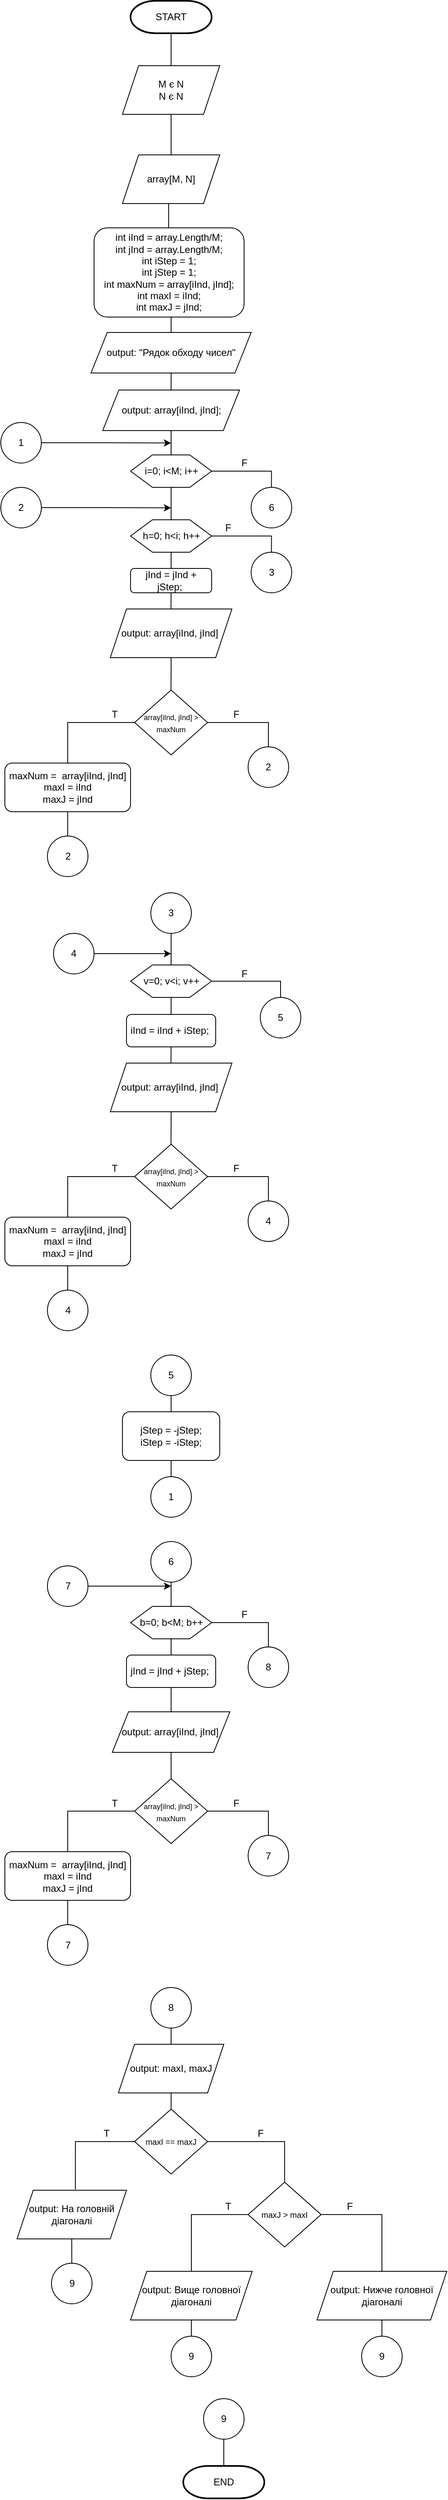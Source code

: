 <mxfile version="15.8.3" type="device"><diagram id="v6boHOSOmdE3wLQqqIkX" name="Страница 1"><mxGraphModel dx="788" dy="477" grid="1" gridSize="10" guides="1" tooltips="1" connect="1" arrows="1" fold="1" page="1" pageScale="1" pageWidth="827" pageHeight="1169" math="0" shadow="0"><root><mxCell id="0"/><mxCell id="1" parent="0"/><mxCell id="An3N4OVWsP-XobITIolj-4" style="edgeStyle=orthogonalEdgeStyle;rounded=0;orthogonalLoop=1;jettySize=auto;html=1;exitX=0.5;exitY=1;exitDx=0;exitDy=0;exitPerimeter=0;entryX=0.5;entryY=0;entryDx=0;entryDy=0;strokeWidth=1;endArrow=none;endFill=0;" parent="1" source="An3N4OVWsP-XobITIolj-1" target="An3N4OVWsP-XobITIolj-3" edge="1"><mxGeometry relative="1" as="geometry"/></mxCell><mxCell id="An3N4OVWsP-XobITIolj-1" value="START" style="strokeWidth=2;html=1;shape=mxgraph.flowchart.terminator;whiteSpace=wrap;" parent="1" vertex="1"><mxGeometry x="350" y="40" width="100" height="40" as="geometry"/></mxCell><mxCell id="An3N4OVWsP-XobITIolj-6" style="edgeStyle=orthogonalEdgeStyle;rounded=0;orthogonalLoop=1;jettySize=auto;html=1;exitX=0.5;exitY=1;exitDx=0;exitDy=0;entryX=0.5;entryY=0;entryDx=0;entryDy=0;endArrow=none;endFill=0;strokeWidth=1;" parent="1" source="An3N4OVWsP-XobITIolj-3" edge="1"><mxGeometry relative="1" as="geometry"><mxPoint x="400" y="230" as="targetPoint"/></mxGeometry></mxCell><mxCell id="An3N4OVWsP-XobITIolj-3" value="M є N&lt;br&gt;N є N" style="shape=parallelogram;perimeter=parallelogramPerimeter;whiteSpace=wrap;html=1;fixedSize=1;" parent="1" vertex="1"><mxGeometry x="340" y="120" width="120" height="60" as="geometry"/></mxCell><mxCell id="An3N4OVWsP-XobITIolj-39" style="edgeStyle=orthogonalEdgeStyle;rounded=0;orthogonalLoop=1;jettySize=auto;html=1;exitX=0.5;exitY=1;exitDx=0;exitDy=0;entryX=0.5;entryY=0;entryDx=0;entryDy=0;endArrow=none;endFill=0;strokeWidth=1;" parent="1" source="An3N4OVWsP-XobITIolj-36" target="An3N4OVWsP-XobITIolj-38" edge="1"><mxGeometry relative="1" as="geometry"/></mxCell><mxCell id="An3N4OVWsP-XobITIolj-36" value="int iInd = array.Length/M;&lt;br&gt;int jInd = array.Length/M;&lt;br&gt;int iStep = 1;&lt;br&gt;int jStep = 1;&lt;br&gt;int maxNum = array[iInd, jInd];&lt;br&gt;int maxI = iInd;&lt;br&gt;int maxJ = jInd;" style="rounded=1;whiteSpace=wrap;html=1;" parent="1" vertex="1"><mxGeometry x="305" y="320" width="185" height="110" as="geometry"/></mxCell><mxCell id="An3N4OVWsP-XobITIolj-41" style="edgeStyle=orthogonalEdgeStyle;rounded=0;orthogonalLoop=1;jettySize=auto;html=1;exitX=0.5;exitY=1;exitDx=0;exitDy=0;entryX=0.5;entryY=0;entryDx=0;entryDy=0;endArrow=none;endFill=0;strokeWidth=1;" parent="1" source="An3N4OVWsP-XobITIolj-38" target="An3N4OVWsP-XobITIolj-40" edge="1"><mxGeometry relative="1" as="geometry"/></mxCell><mxCell id="An3N4OVWsP-XobITIolj-38" value="output: &quot;Рядок обходу чисел&quot;" style="shape=parallelogram;perimeter=parallelogramPerimeter;whiteSpace=wrap;html=1;fixedSize=1;" parent="1" vertex="1"><mxGeometry x="301.25" y="449" width="197.5" height="50" as="geometry"/></mxCell><mxCell id="An3N4OVWsP-XobITIolj-43" style="edgeStyle=orthogonalEdgeStyle;rounded=0;orthogonalLoop=1;jettySize=auto;html=1;exitX=0.5;exitY=1;exitDx=0;exitDy=0;entryX=0.5;entryY=0;entryDx=0;entryDy=0;endArrow=none;endFill=0;strokeWidth=1;" parent="1" source="An3N4OVWsP-XobITIolj-40" target="An3N4OVWsP-XobITIolj-42" edge="1"><mxGeometry relative="1" as="geometry"/></mxCell><mxCell id="An3N4OVWsP-XobITIolj-64" style="edgeStyle=orthogonalEdgeStyle;rounded=0;orthogonalLoop=1;jettySize=auto;html=1;exitX=1;exitY=0.5;exitDx=0;exitDy=0;endArrow=none;endFill=0;strokeWidth=1;" parent="1" source="An3N4OVWsP-XobITIolj-40" edge="1"><mxGeometry relative="1" as="geometry"><mxPoint x="450.172" y="619.724" as="targetPoint"/></mxGeometry></mxCell><mxCell id="An3N4OVWsP-XobITIolj-66" style="edgeStyle=orthogonalEdgeStyle;rounded=0;orthogonalLoop=1;jettySize=auto;html=1;exitX=1;exitY=0.5;exitDx=0;exitDy=0;entryX=0.5;entryY=0;entryDx=0;entryDy=0;endArrow=none;endFill=0;strokeWidth=1;" parent="1" source="An3N4OVWsP-XobITIolj-40" target="An3N4OVWsP-XobITIolj-65" edge="1"><mxGeometry relative="1" as="geometry"/></mxCell><mxCell id="An3N4OVWsP-XobITIolj-40" value="i=0; i&amp;lt;M; i++" style="verticalLabelPosition=middle;verticalAlign=middle;html=1;shape=hexagon;perimeter=hexagonPerimeter2;arcSize=6;size=0.27;labelPosition=center;align=center;" parent="1" vertex="1"><mxGeometry x="350" y="600" width="100" height="40" as="geometry"/></mxCell><mxCell id="An3N4OVWsP-XobITIolj-45" style="edgeStyle=orthogonalEdgeStyle;rounded=0;orthogonalLoop=1;jettySize=auto;html=1;exitX=0.5;exitY=1;exitDx=0;exitDy=0;entryX=0.5;entryY=0;entryDx=0;entryDy=0;endArrow=none;endFill=0;strokeWidth=1;" parent="1" source="An3N4OVWsP-XobITIolj-42" target="An3N4OVWsP-XobITIolj-44" edge="1"><mxGeometry relative="1" as="geometry"/></mxCell><mxCell id="An3N4OVWsP-XobITIolj-69" style="edgeStyle=orthogonalEdgeStyle;rounded=0;orthogonalLoop=1;jettySize=auto;html=1;exitX=1;exitY=0.5;exitDx=0;exitDy=0;entryX=0.5;entryY=0;entryDx=0;entryDy=0;endArrow=none;endFill=0;strokeWidth=1;" parent="1" source="An3N4OVWsP-XobITIolj-42" target="An3N4OVWsP-XobITIolj-68" edge="1"><mxGeometry relative="1" as="geometry"/></mxCell><mxCell id="An3N4OVWsP-XobITIolj-42" value="h=0; h&amp;lt;i; h++" style="verticalLabelPosition=middle;verticalAlign=middle;html=1;shape=hexagon;perimeter=hexagonPerimeter2;arcSize=6;size=0.27;labelPosition=center;align=center;" parent="1" vertex="1"><mxGeometry x="350" y="680" width="100" height="40" as="geometry"/></mxCell><mxCell id="An3N4OVWsP-XobITIolj-47" style="edgeStyle=orthogonalEdgeStyle;rounded=0;orthogonalLoop=1;jettySize=auto;html=1;exitX=0.5;exitY=1;exitDx=0;exitDy=0;endArrow=none;endFill=0;strokeWidth=1;" parent="1" source="An3N4OVWsP-XobITIolj-44" edge="1"><mxGeometry relative="1" as="geometry"><mxPoint x="399.828" y="790.0" as="targetPoint"/></mxGeometry></mxCell><mxCell id="An3N4OVWsP-XobITIolj-44" value="jInd = jInd + jStep;&amp;nbsp;" style="rounded=1;whiteSpace=wrap;html=1;" parent="1" vertex="1"><mxGeometry x="350" y="740" width="100" height="30" as="geometry"/></mxCell><mxCell id="An3N4OVWsP-XobITIolj-46" value="output: array[iInd, jInd];" style="shape=parallelogram;perimeter=parallelogramPerimeter;whiteSpace=wrap;html=1;fixedSize=1;" parent="1" vertex="1"><mxGeometry x="315.63" y="520" width="168.75" height="50" as="geometry"/></mxCell><mxCell id="An3N4OVWsP-XobITIolj-59" style="edgeStyle=orthogonalEdgeStyle;rounded=0;orthogonalLoop=1;jettySize=auto;html=1;exitX=0.5;exitY=1;exitDx=0;exitDy=0;endArrow=none;endFill=0;strokeWidth=1;" parent="1" source="An3N4OVWsP-XobITIolj-58" edge="1"><mxGeometry relative="1" as="geometry"><mxPoint x="399.828" y="890.0" as="targetPoint"/></mxGeometry></mxCell><mxCell id="An3N4OVWsP-XobITIolj-58" value="output: array[iInd, jInd]&amp;nbsp;" style="shape=parallelogram;perimeter=parallelogramPerimeter;whiteSpace=wrap;html=1;fixedSize=1;" parent="1" vertex="1"><mxGeometry x="325" y="790" width="150" height="60" as="geometry"/></mxCell><mxCell id="An3N4OVWsP-XobITIolj-63" style="edgeStyle=orthogonalEdgeStyle;rounded=0;orthogonalLoop=1;jettySize=auto;html=1;exitX=1;exitY=0.5;exitDx=0;exitDy=0;endArrow=classic;endFill=1;strokeWidth=1;" parent="1" source="An3N4OVWsP-XobITIolj-60" edge="1"><mxGeometry relative="1" as="geometry"><mxPoint x="400" y="665.241" as="targetPoint"/></mxGeometry></mxCell><mxCell id="An3N4OVWsP-XobITIolj-60" value="2" style="ellipse;whiteSpace=wrap;html=1;aspect=fixed;" parent="1" vertex="1"><mxGeometry x="190" y="640" width="50" height="50" as="geometry"/></mxCell><mxCell id="An3N4OVWsP-XobITIolj-62" style="edgeStyle=orthogonalEdgeStyle;rounded=0;orthogonalLoop=1;jettySize=auto;html=1;exitX=1;exitY=0.5;exitDx=0;exitDy=0;endArrow=classic;endFill=1;strokeWidth=1;" parent="1" source="An3N4OVWsP-XobITIolj-61" edge="1"><mxGeometry relative="1" as="geometry"><mxPoint x="400" y="585.241" as="targetPoint"/></mxGeometry></mxCell><mxCell id="An3N4OVWsP-XobITIolj-61" value="1" style="ellipse;whiteSpace=wrap;html=1;aspect=fixed;" parent="1" vertex="1"><mxGeometry x="190" y="560" width="50" height="50" as="geometry"/></mxCell><mxCell id="An3N4OVWsP-XobITIolj-65" value="6" style="ellipse;whiteSpace=wrap;html=1;aspect=fixed;" parent="1" vertex="1"><mxGeometry x="498.75" y="640" width="50" height="50" as="geometry"/></mxCell><mxCell id="An3N4OVWsP-XobITIolj-67" value="F" style="text;html=1;align=center;verticalAlign=middle;resizable=0;points=[];autosize=1;strokeColor=none;fillColor=none;" parent="1" vertex="1"><mxGeometry x="480" y="600" width="20" height="20" as="geometry"/></mxCell><mxCell id="An3N4OVWsP-XobITIolj-68" value="3" style="ellipse;whiteSpace=wrap;html=1;aspect=fixed;" parent="1" vertex="1"><mxGeometry x="498.75" y="720" width="50" height="50" as="geometry"/></mxCell><mxCell id="An3N4OVWsP-XobITIolj-70" value="F" style="text;html=1;align=center;verticalAlign=middle;resizable=0;points=[];autosize=1;strokeColor=none;fillColor=none;" parent="1" vertex="1"><mxGeometry x="460" y="680" width="20" height="20" as="geometry"/></mxCell><mxCell id="An3N4OVWsP-XobITIolj-73" style="edgeStyle=orthogonalEdgeStyle;rounded=0;orthogonalLoop=1;jettySize=auto;html=1;exitX=0;exitY=0.5;exitDx=0;exitDy=0;entryX=0.5;entryY=0;entryDx=0;entryDy=0;fontSize=9;endArrow=none;endFill=0;strokeWidth=1;" parent="1" source="An3N4OVWsP-XobITIolj-71" target="An3N4OVWsP-XobITIolj-72" edge="1"><mxGeometry relative="1" as="geometry"/></mxCell><mxCell id="An3N4OVWsP-XobITIolj-78" style="edgeStyle=orthogonalEdgeStyle;rounded=0;orthogonalLoop=1;jettySize=auto;html=1;exitX=1;exitY=0.5;exitDx=0;exitDy=0;entryX=0.5;entryY=0;entryDx=0;entryDy=0;fontSize=12;endArrow=none;endFill=0;strokeWidth=1;" parent="1" source="An3N4OVWsP-XobITIolj-71" target="An3N4OVWsP-XobITIolj-77" edge="1"><mxGeometry relative="1" as="geometry"/></mxCell><mxCell id="An3N4OVWsP-XobITIolj-71" value="&lt;font style=&quot;font-size: 9px&quot;&gt;array[iInd, jInd] &amp;gt; maxNum&lt;/font&gt;" style="rhombus;whiteSpace=wrap;html=1;" parent="1" vertex="1"><mxGeometry x="355" y="890" width="90" height="80" as="geometry"/></mxCell><mxCell id="An3N4OVWsP-XobITIolj-76" style="edgeStyle=orthogonalEdgeStyle;rounded=0;orthogonalLoop=1;jettySize=auto;html=1;exitX=0.5;exitY=1;exitDx=0;exitDy=0;entryX=0.5;entryY=0;entryDx=0;entryDy=0;fontSize=12;endArrow=none;endFill=0;strokeWidth=1;" parent="1" source="An3N4OVWsP-XobITIolj-72" target="An3N4OVWsP-XobITIolj-75" edge="1"><mxGeometry relative="1" as="geometry"/></mxCell><mxCell id="An3N4OVWsP-XobITIolj-72" value="&lt;font style=&quot;font-size: 12px&quot;&gt;maxNum =&amp;nbsp; array[iInd, jInd]&lt;br&gt;maxI = iInd&lt;br&gt;maxJ = jInd&lt;/font&gt;" style="rounded=1;whiteSpace=wrap;html=1;fontSize=9;" parent="1" vertex="1"><mxGeometry x="195" y="980" width="155" height="60" as="geometry"/></mxCell><mxCell id="An3N4OVWsP-XobITIolj-74" value="&lt;font style=&quot;font-size: 12px&quot;&gt;T&lt;/font&gt;" style="text;html=1;align=center;verticalAlign=middle;resizable=0;points=[];autosize=1;strokeColor=none;fillColor=none;fontSize=9;" parent="1" vertex="1"><mxGeometry x="320" y="910" width="20" height="20" as="geometry"/></mxCell><mxCell id="An3N4OVWsP-XobITIolj-75" value="2" style="ellipse;whiteSpace=wrap;html=1;aspect=fixed;fontSize=12;" parent="1" vertex="1"><mxGeometry x="247.5" y="1070" width="50" height="50" as="geometry"/></mxCell><mxCell id="An3N4OVWsP-XobITIolj-77" value="2" style="ellipse;whiteSpace=wrap;html=1;aspect=fixed;fontSize=12;" parent="1" vertex="1"><mxGeometry x="495" y="960" width="50" height="50" as="geometry"/></mxCell><mxCell id="An3N4OVWsP-XobITIolj-79" value="F" style="text;html=1;align=center;verticalAlign=middle;resizable=0;points=[];autosize=1;strokeColor=none;fillColor=none;fontSize=12;" parent="1" vertex="1"><mxGeometry x="470" y="910" width="20" height="20" as="geometry"/></mxCell><mxCell id="An3N4OVWsP-XobITIolj-82" style="edgeStyle=orthogonalEdgeStyle;rounded=0;orthogonalLoop=1;jettySize=auto;html=1;exitX=0.5;exitY=1;exitDx=0;exitDy=0;entryX=0.5;entryY=0;entryDx=0;entryDy=0;fontSize=12;endArrow=none;endFill=0;strokeWidth=1;" parent="1" source="An3N4OVWsP-XobITIolj-80" target="An3N4OVWsP-XobITIolj-81" edge="1"><mxGeometry relative="1" as="geometry"/></mxCell><mxCell id="An3N4OVWsP-XobITIolj-80" value="3" style="ellipse;whiteSpace=wrap;html=1;aspect=fixed;" parent="1" vertex="1"><mxGeometry x="375" y="1140" width="50" height="50" as="geometry"/></mxCell><mxCell id="An3N4OVWsP-XobITIolj-95" style="edgeStyle=orthogonalEdgeStyle;rounded=0;orthogonalLoop=1;jettySize=auto;html=1;exitX=0.5;exitY=1;exitDx=0;exitDy=0;entryX=0.5;entryY=0;entryDx=0;entryDy=0;fontSize=12;endArrow=none;endFill=0;strokeWidth=1;" parent="1" source="An3N4OVWsP-XobITIolj-81" target="An3N4OVWsP-XobITIolj-84" edge="1"><mxGeometry relative="1" as="geometry"/></mxCell><mxCell id="An3N4OVWsP-XobITIolj-100" style="edgeStyle=orthogonalEdgeStyle;rounded=0;orthogonalLoop=1;jettySize=auto;html=1;exitX=1;exitY=0.5;exitDx=0;exitDy=0;entryX=0.5;entryY=0;entryDx=0;entryDy=0;fontSize=12;endArrow=none;endFill=0;strokeWidth=1;" parent="1" source="An3N4OVWsP-XobITIolj-81" target="An3N4OVWsP-XobITIolj-99" edge="1"><mxGeometry relative="1" as="geometry"/></mxCell><mxCell id="An3N4OVWsP-XobITIolj-81" value="v=0; v&amp;lt;i; v++" style="verticalLabelPosition=middle;verticalAlign=middle;html=1;shape=hexagon;perimeter=hexagonPerimeter2;arcSize=6;size=0.27;labelPosition=center;align=center;" parent="1" vertex="1"><mxGeometry x="350" y="1229" width="100" height="40" as="geometry"/></mxCell><mxCell id="An3N4OVWsP-XobITIolj-83" style="edgeStyle=orthogonalEdgeStyle;rounded=0;orthogonalLoop=1;jettySize=auto;html=1;exitX=0.5;exitY=1;exitDx=0;exitDy=0;endArrow=none;endFill=0;strokeWidth=1;" parent="1" source="An3N4OVWsP-XobITIolj-84" edge="1"><mxGeometry relative="1" as="geometry"><mxPoint x="399.828" y="1350.0" as="targetPoint"/></mxGeometry></mxCell><mxCell id="An3N4OVWsP-XobITIolj-84" value="iInd = iInd + iStep;&amp;nbsp;" style="rounded=1;whiteSpace=wrap;html=1;" parent="1" vertex="1"><mxGeometry x="345.01" y="1290" width="110" height="40" as="geometry"/></mxCell><mxCell id="An3N4OVWsP-XobITIolj-85" style="edgeStyle=orthogonalEdgeStyle;rounded=0;orthogonalLoop=1;jettySize=auto;html=1;exitX=0.5;exitY=1;exitDx=0;exitDy=0;endArrow=none;endFill=0;strokeWidth=1;" parent="1" source="An3N4OVWsP-XobITIolj-86" edge="1"><mxGeometry relative="1" as="geometry"><mxPoint x="399.828" y="1450.0" as="targetPoint"/></mxGeometry></mxCell><mxCell id="An3N4OVWsP-XobITIolj-86" value="output: array[iInd, jInd]&amp;nbsp;" style="shape=parallelogram;perimeter=parallelogramPerimeter;whiteSpace=wrap;html=1;fixedSize=1;" parent="1" vertex="1"><mxGeometry x="325" y="1350" width="150" height="60" as="geometry"/></mxCell><mxCell id="An3N4OVWsP-XobITIolj-87" style="edgeStyle=orthogonalEdgeStyle;rounded=0;orthogonalLoop=1;jettySize=auto;html=1;exitX=0;exitY=0.5;exitDx=0;exitDy=0;entryX=0.5;entryY=0;entryDx=0;entryDy=0;fontSize=9;endArrow=none;endFill=0;strokeWidth=1;" parent="1" source="An3N4OVWsP-XobITIolj-89" target="An3N4OVWsP-XobITIolj-91" edge="1"><mxGeometry relative="1" as="geometry"/></mxCell><mxCell id="An3N4OVWsP-XobITIolj-88" style="edgeStyle=orthogonalEdgeStyle;rounded=0;orthogonalLoop=1;jettySize=auto;html=1;exitX=1;exitY=0.5;exitDx=0;exitDy=0;entryX=0.5;entryY=0;entryDx=0;entryDy=0;fontSize=12;endArrow=none;endFill=0;strokeWidth=1;" parent="1" source="An3N4OVWsP-XobITIolj-89" target="An3N4OVWsP-XobITIolj-93" edge="1"><mxGeometry relative="1" as="geometry"/></mxCell><mxCell id="An3N4OVWsP-XobITIolj-89" value="&lt;font style=&quot;font-size: 9px&quot;&gt;array[iInd, jInd] &amp;gt; maxNum&lt;/font&gt;" style="rhombus;whiteSpace=wrap;html=1;" parent="1" vertex="1"><mxGeometry x="355" y="1450" width="90" height="80" as="geometry"/></mxCell><mxCell id="An3N4OVWsP-XobITIolj-90" style="edgeStyle=orthogonalEdgeStyle;rounded=0;orthogonalLoop=1;jettySize=auto;html=1;exitX=0.5;exitY=1;exitDx=0;exitDy=0;entryX=0.5;entryY=0;entryDx=0;entryDy=0;fontSize=12;endArrow=none;endFill=0;strokeWidth=1;" parent="1" source="An3N4OVWsP-XobITIolj-91" edge="1"><mxGeometry relative="1" as="geometry"><mxPoint x="272.5" y="1630" as="targetPoint"/></mxGeometry></mxCell><mxCell id="An3N4OVWsP-XobITIolj-91" value="&lt;font style=&quot;font-size: 12px&quot;&gt;maxNum =&amp;nbsp; array[iInd, jInd]&lt;br&gt;maxI = iInd&lt;br&gt;maxJ = jInd&lt;/font&gt;" style="rounded=1;whiteSpace=wrap;html=1;fontSize=9;" parent="1" vertex="1"><mxGeometry x="195" y="1540" width="155" height="60" as="geometry"/></mxCell><mxCell id="An3N4OVWsP-XobITIolj-92" value="&lt;font style=&quot;font-size: 12px&quot;&gt;T&lt;/font&gt;" style="text;html=1;align=center;verticalAlign=middle;resizable=0;points=[];autosize=1;strokeColor=none;fillColor=none;fontSize=9;" parent="1" vertex="1"><mxGeometry x="320" y="1470" width="20" height="20" as="geometry"/></mxCell><mxCell id="An3N4OVWsP-XobITIolj-93" value="4" style="ellipse;whiteSpace=wrap;html=1;aspect=fixed;fontSize=12;" parent="1" vertex="1"><mxGeometry x="495" y="1520" width="50" height="50" as="geometry"/></mxCell><mxCell id="An3N4OVWsP-XobITIolj-94" value="F" style="text;html=1;align=center;verticalAlign=middle;resizable=0;points=[];autosize=1;strokeColor=none;fillColor=none;fontSize=12;" parent="1" vertex="1"><mxGeometry x="470" y="1470" width="20" height="20" as="geometry"/></mxCell><mxCell id="uaL-L55RyEx2Il1O1NV--3" style="edgeStyle=orthogonalEdgeStyle;rounded=0;orthogonalLoop=1;jettySize=auto;html=1;exitX=1;exitY=0.5;exitDx=0;exitDy=0;endArrow=classic;endFill=1;" edge="1" parent="1" source="An3N4OVWsP-XobITIolj-96"><mxGeometry relative="1" as="geometry"><mxPoint x="400" y="1215" as="targetPoint"/></mxGeometry></mxCell><mxCell id="An3N4OVWsP-XobITIolj-96" value="4" style="ellipse;whiteSpace=wrap;html=1;aspect=fixed;fontSize=12;" parent="1" vertex="1"><mxGeometry x="255" y="1190" width="50" height="50" as="geometry"/></mxCell><mxCell id="An3N4OVWsP-XobITIolj-98" value="4" style="ellipse;whiteSpace=wrap;html=1;aspect=fixed;fontSize=12;" parent="1" vertex="1"><mxGeometry x="247.5" y="1630" width="50" height="50" as="geometry"/></mxCell><mxCell id="An3N4OVWsP-XobITIolj-99" value="5" style="ellipse;whiteSpace=wrap;html=1;aspect=fixed;fontSize=12;" parent="1" vertex="1"><mxGeometry x="510" y="1269" width="50" height="50" as="geometry"/></mxCell><mxCell id="An3N4OVWsP-XobITIolj-101" value="F" style="text;html=1;align=center;verticalAlign=middle;resizable=0;points=[];autosize=1;strokeColor=none;fillColor=none;fontSize=12;" parent="1" vertex="1"><mxGeometry x="480" y="1230" width="20" height="20" as="geometry"/></mxCell><mxCell id="An3N4OVWsP-XobITIolj-104" style="edgeStyle=orthogonalEdgeStyle;rounded=0;orthogonalLoop=1;jettySize=auto;html=1;exitX=0.5;exitY=1;exitDx=0;exitDy=0;entryX=0.5;entryY=0;entryDx=0;entryDy=0;fontSize=12;endArrow=none;endFill=0;strokeWidth=1;" parent="1" source="An3N4OVWsP-XobITIolj-102" target="An3N4OVWsP-XobITIolj-103" edge="1"><mxGeometry relative="1" as="geometry"/></mxCell><mxCell id="An3N4OVWsP-XobITIolj-102" value="5" style="ellipse;whiteSpace=wrap;html=1;aspect=fixed;fontSize=12;" parent="1" vertex="1"><mxGeometry x="375" y="1710" width="50" height="50" as="geometry"/></mxCell><mxCell id="An3N4OVWsP-XobITIolj-106" style="edgeStyle=orthogonalEdgeStyle;rounded=0;orthogonalLoop=1;jettySize=auto;html=1;exitX=0.5;exitY=1;exitDx=0;exitDy=0;entryX=0.5;entryY=0;entryDx=0;entryDy=0;fontSize=12;endArrow=none;endFill=0;strokeWidth=1;" parent="1" source="An3N4OVWsP-XobITIolj-103" target="An3N4OVWsP-XobITIolj-105" edge="1"><mxGeometry relative="1" as="geometry"/></mxCell><mxCell id="An3N4OVWsP-XobITIolj-103" value="&lt;div&gt;jStep = -jStep;&lt;/div&gt;&lt;div&gt;&lt;span&gt;iStep = -iStep;&lt;/span&gt;&lt;/div&gt;" style="rounded=1;whiteSpace=wrap;html=1;fontSize=12;" parent="1" vertex="1"><mxGeometry x="340" y="1780" width="120" height="60" as="geometry"/></mxCell><mxCell id="An3N4OVWsP-XobITIolj-105" value="1" style="ellipse;whiteSpace=wrap;html=1;aspect=fixed;fontSize=12;" parent="1" vertex="1"><mxGeometry x="375" y="1860" width="50" height="50" as="geometry"/></mxCell><mxCell id="An3N4OVWsP-XobITIolj-109" style="edgeStyle=orthogonalEdgeStyle;rounded=0;orthogonalLoop=1;jettySize=auto;html=1;exitX=0.5;exitY=1;exitDx=0;exitDy=0;entryX=0.5;entryY=0;entryDx=0;entryDy=0;fontSize=12;endArrow=none;endFill=0;strokeWidth=1;" parent="1" source="An3N4OVWsP-XobITIolj-107" target="An3N4OVWsP-XobITIolj-108" edge="1"><mxGeometry relative="1" as="geometry"/></mxCell><mxCell id="An3N4OVWsP-XobITIolj-107" value="6" style="ellipse;whiteSpace=wrap;html=1;aspect=fixed;fontSize=12;" parent="1" vertex="1"><mxGeometry x="375" y="1940" width="50" height="50" as="geometry"/></mxCell><mxCell id="An3N4OVWsP-XobITIolj-111" style="edgeStyle=orthogonalEdgeStyle;rounded=0;orthogonalLoop=1;jettySize=auto;html=1;exitX=0.5;exitY=1;exitDx=0;exitDy=0;entryX=0.5;entryY=0;entryDx=0;entryDy=0;fontSize=12;endArrow=none;endFill=0;strokeWidth=1;" parent="1" source="An3N4OVWsP-XobITIolj-108" target="An3N4OVWsP-XobITIolj-110" edge="1"><mxGeometry relative="1" as="geometry"/></mxCell><mxCell id="An3N4OVWsP-XobITIolj-136" style="edgeStyle=orthogonalEdgeStyle;rounded=0;orthogonalLoop=1;jettySize=auto;html=1;exitX=1;exitY=0.5;exitDx=0;exitDy=0;entryX=0.5;entryY=0;entryDx=0;entryDy=0;fontSize=12;endArrow=none;endFill=0;strokeWidth=1;" parent="1" source="An3N4OVWsP-XobITIolj-108" target="An3N4OVWsP-XobITIolj-134" edge="1"><mxGeometry relative="1" as="geometry"/></mxCell><mxCell id="An3N4OVWsP-XobITIolj-108" value="b=0; b&amp;lt;M; b++" style="verticalLabelPosition=middle;verticalAlign=middle;html=1;shape=hexagon;perimeter=hexagonPerimeter2;arcSize=6;size=0.27;labelPosition=center;align=center;" parent="1" vertex="1"><mxGeometry x="350" y="2020" width="100" height="40" as="geometry"/></mxCell><mxCell id="An3N4OVWsP-XobITIolj-113" style="edgeStyle=orthogonalEdgeStyle;rounded=0;orthogonalLoop=1;jettySize=auto;html=1;exitX=0.5;exitY=1;exitDx=0;exitDy=0;entryX=0.5;entryY=0;entryDx=0;entryDy=0;fontSize=12;endArrow=none;endFill=0;strokeWidth=1;" parent="1" source="An3N4OVWsP-XobITIolj-110" target="An3N4OVWsP-XobITIolj-112" edge="1"><mxGeometry relative="1" as="geometry"/></mxCell><mxCell id="An3N4OVWsP-XobITIolj-110" value="jInd = jInd + jStep;&amp;nbsp;" style="rounded=1;whiteSpace=wrap;html=1;" parent="1" vertex="1"><mxGeometry x="345.01" y="2080" width="110" height="40" as="geometry"/></mxCell><mxCell id="An3N4OVWsP-XobITIolj-131" style="edgeStyle=orthogonalEdgeStyle;rounded=0;orthogonalLoop=1;jettySize=auto;html=1;exitX=0.5;exitY=1;exitDx=0;exitDy=0;entryX=0.5;entryY=0;entryDx=0;entryDy=0;fontSize=12;endArrow=none;endFill=0;strokeWidth=1;" parent="1" source="An3N4OVWsP-XobITIolj-112" target="An3N4OVWsP-XobITIolj-123" edge="1"><mxGeometry relative="1" as="geometry"/></mxCell><mxCell id="An3N4OVWsP-XobITIolj-112" value="output: array[iInd, jInd]&amp;nbsp;" style="shape=parallelogram;perimeter=parallelogramPerimeter;whiteSpace=wrap;html=1;fixedSize=1;" parent="1" vertex="1"><mxGeometry x="327.51" y="2150" width="144.99" height="50" as="geometry"/></mxCell><mxCell id="An3N4OVWsP-XobITIolj-121" style="edgeStyle=orthogonalEdgeStyle;rounded=0;orthogonalLoop=1;jettySize=auto;html=1;exitX=0;exitY=0.5;exitDx=0;exitDy=0;entryX=0.5;entryY=0;entryDx=0;entryDy=0;fontSize=9;endArrow=none;endFill=0;strokeWidth=1;" parent="1" source="An3N4OVWsP-XobITIolj-123" target="An3N4OVWsP-XobITIolj-125" edge="1"><mxGeometry relative="1" as="geometry"/></mxCell><mxCell id="An3N4OVWsP-XobITIolj-122" style="edgeStyle=orthogonalEdgeStyle;rounded=0;orthogonalLoop=1;jettySize=auto;html=1;exitX=1;exitY=0.5;exitDx=0;exitDy=0;entryX=0.5;entryY=0;entryDx=0;entryDy=0;fontSize=12;endArrow=none;endFill=0;strokeWidth=1;" parent="1" source="An3N4OVWsP-XobITIolj-123" target="An3N4OVWsP-XobITIolj-127" edge="1"><mxGeometry relative="1" as="geometry"/></mxCell><mxCell id="An3N4OVWsP-XobITIolj-123" value="&lt;font style=&quot;font-size: 9px&quot;&gt;array[iInd, jInd] &amp;gt; maxNum&lt;/font&gt;" style="rhombus;whiteSpace=wrap;html=1;" parent="1" vertex="1"><mxGeometry x="355" y="2232.5" width="90" height="80" as="geometry"/></mxCell><mxCell id="An3N4OVWsP-XobITIolj-124" style="edgeStyle=orthogonalEdgeStyle;rounded=0;orthogonalLoop=1;jettySize=auto;html=1;exitX=0.5;exitY=1;exitDx=0;exitDy=0;entryX=0.5;entryY=0;entryDx=0;entryDy=0;fontSize=12;endArrow=none;endFill=0;strokeWidth=1;" parent="1" source="An3N4OVWsP-XobITIolj-125" edge="1"><mxGeometry relative="1" as="geometry"><mxPoint x="272.5" y="2412.5" as="targetPoint"/></mxGeometry></mxCell><mxCell id="An3N4OVWsP-XobITIolj-125" value="&lt;font style=&quot;font-size: 12px&quot;&gt;maxNum =&amp;nbsp; array[iInd, jInd]&lt;br&gt;maxI = iInd&lt;br&gt;maxJ = jInd&lt;/font&gt;" style="rounded=1;whiteSpace=wrap;html=1;fontSize=9;" parent="1" vertex="1"><mxGeometry x="195" y="2322.5" width="155" height="60" as="geometry"/></mxCell><mxCell id="An3N4OVWsP-XobITIolj-126" value="&lt;font style=&quot;font-size: 12px&quot;&gt;T&lt;/font&gt;" style="text;html=1;align=center;verticalAlign=middle;resizable=0;points=[];autosize=1;strokeColor=none;fillColor=none;fontSize=9;" parent="1" vertex="1"><mxGeometry x="320" y="2252.5" width="20" height="20" as="geometry"/></mxCell><mxCell id="An3N4OVWsP-XobITIolj-127" value="7" style="ellipse;whiteSpace=wrap;html=1;aspect=fixed;fontSize=12;" parent="1" vertex="1"><mxGeometry x="495" y="2302.5" width="50" height="50" as="geometry"/></mxCell><mxCell id="An3N4OVWsP-XobITIolj-128" value="F" style="text;html=1;align=center;verticalAlign=middle;resizable=0;points=[];autosize=1;strokeColor=none;fillColor=none;fontSize=12;" parent="1" vertex="1"><mxGeometry x="470" y="2252.5" width="20" height="20" as="geometry"/></mxCell><mxCell id="An3N4OVWsP-XobITIolj-129" value="7" style="ellipse;whiteSpace=wrap;html=1;aspect=fixed;fontSize=12;" parent="1" vertex="1"><mxGeometry x="247.5" y="2412.5" width="50" height="50" as="geometry"/></mxCell><mxCell id="uaL-L55RyEx2Il1O1NV--4" style="edgeStyle=orthogonalEdgeStyle;rounded=0;orthogonalLoop=1;jettySize=auto;html=1;exitX=1;exitY=0.5;exitDx=0;exitDy=0;endArrow=classic;endFill=1;" edge="1" parent="1" source="An3N4OVWsP-XobITIolj-132"><mxGeometry relative="1" as="geometry"><mxPoint x="400" y="1995" as="targetPoint"/></mxGeometry></mxCell><mxCell id="An3N4OVWsP-XobITIolj-132" value="7" style="ellipse;whiteSpace=wrap;html=1;aspect=fixed;fontSize=12;" parent="1" vertex="1"><mxGeometry x="247.5" y="1970" width="50" height="50" as="geometry"/></mxCell><mxCell id="An3N4OVWsP-XobITIolj-134" value="8" style="ellipse;whiteSpace=wrap;html=1;aspect=fixed;fontSize=12;" parent="1" vertex="1"><mxGeometry x="495" y="2070" width="50" height="50" as="geometry"/></mxCell><mxCell id="An3N4OVWsP-XobITIolj-137" value="F" style="text;html=1;align=center;verticalAlign=middle;resizable=0;points=[];autosize=1;strokeColor=none;fillColor=none;fontSize=12;" parent="1" vertex="1"><mxGeometry x="480" y="2020" width="20" height="20" as="geometry"/></mxCell><mxCell id="An3N4OVWsP-XobITIolj-142" style="edgeStyle=orthogonalEdgeStyle;rounded=0;orthogonalLoop=1;jettySize=auto;html=1;exitX=0.5;exitY=1;exitDx=0;exitDy=0;entryX=0.5;entryY=0;entryDx=0;entryDy=0;fontSize=12;endArrow=none;endFill=0;strokeWidth=1;" parent="1" source="An3N4OVWsP-XobITIolj-138" target="An3N4OVWsP-XobITIolj-141" edge="1"><mxGeometry relative="1" as="geometry"/></mxCell><mxCell id="An3N4OVWsP-XobITIolj-138" value="8" style="ellipse;whiteSpace=wrap;html=1;aspect=fixed;fontSize=12;" parent="1" vertex="1"><mxGeometry x="375" y="2490" width="50" height="50" as="geometry"/></mxCell><mxCell id="An3N4OVWsP-XobITIolj-145" style="edgeStyle=orthogonalEdgeStyle;rounded=0;orthogonalLoop=1;jettySize=auto;html=1;exitX=0;exitY=0.5;exitDx=0;exitDy=0;entryX=0.533;entryY=-0.017;entryDx=0;entryDy=0;entryPerimeter=0;fontSize=12;endArrow=none;endFill=0;strokeWidth=1;" parent="1" source="An3N4OVWsP-XobITIolj-139" target="An3N4OVWsP-XobITIolj-144" edge="1"><mxGeometry relative="1" as="geometry"/></mxCell><mxCell id="An3N4OVWsP-XobITIolj-148" style="edgeStyle=orthogonalEdgeStyle;rounded=0;orthogonalLoop=1;jettySize=auto;html=1;exitX=1;exitY=0.5;exitDx=0;exitDy=0;entryX=0.5;entryY=0;entryDx=0;entryDy=0;fontSize=12;endArrow=none;endFill=0;strokeWidth=1;" parent="1" source="An3N4OVWsP-XobITIolj-139" target="An3N4OVWsP-XobITIolj-147" edge="1"><mxGeometry relative="1" as="geometry"/></mxCell><mxCell id="An3N4OVWsP-XobITIolj-139" value="&lt;font size=&quot;1&quot;&gt;maxI == maxJ&lt;/font&gt;" style="rhombus;whiteSpace=wrap;html=1;" parent="1" vertex="1"><mxGeometry x="355" y="2640" width="90" height="80" as="geometry"/></mxCell><mxCell id="An3N4OVWsP-XobITIolj-143" style="edgeStyle=orthogonalEdgeStyle;rounded=0;orthogonalLoop=1;jettySize=auto;html=1;exitX=0.5;exitY=1;exitDx=0;exitDy=0;entryX=0.5;entryY=0;entryDx=0;entryDy=0;fontSize=12;endArrow=none;endFill=0;strokeWidth=1;" parent="1" source="An3N4OVWsP-XobITIolj-141" target="An3N4OVWsP-XobITIolj-139" edge="1"><mxGeometry relative="1" as="geometry"/></mxCell><mxCell id="An3N4OVWsP-XobITIolj-141" value="output: maxI, maxJ" style="shape=parallelogram;perimeter=parallelogramPerimeter;whiteSpace=wrap;html=1;fixedSize=1;fontSize=12;" parent="1" vertex="1"><mxGeometry x="335.01" y="2560" width="130" height="60" as="geometry"/></mxCell><mxCell id="An3N4OVWsP-XobITIolj-150" style="edgeStyle=orthogonalEdgeStyle;rounded=0;orthogonalLoop=1;jettySize=auto;html=1;exitX=0.5;exitY=1;exitDx=0;exitDy=0;fontSize=12;endArrow=none;endFill=0;strokeWidth=1;" parent="1" source="An3N4OVWsP-XobITIolj-144" edge="1"><mxGeometry relative="1" as="geometry"><mxPoint x="277.571" y="2830" as="targetPoint"/></mxGeometry></mxCell><mxCell id="An3N4OVWsP-XobITIolj-144" value="output: На головній діагоналі" style="shape=parallelogram;perimeter=parallelogramPerimeter;whiteSpace=wrap;html=1;fixedSize=1;fontSize=12;" parent="1" vertex="1"><mxGeometry x="210" y="2740" width="135" height="60" as="geometry"/></mxCell><mxCell id="An3N4OVWsP-XobITIolj-146" value="T" style="text;html=1;align=center;verticalAlign=middle;resizable=0;points=[];autosize=1;strokeColor=none;fillColor=none;fontSize=12;" parent="1" vertex="1"><mxGeometry x="310" y="2660" width="20" height="20" as="geometry"/></mxCell><mxCell id="An3N4OVWsP-XobITIolj-154" style="edgeStyle=orthogonalEdgeStyle;rounded=0;orthogonalLoop=1;jettySize=auto;html=1;exitX=0;exitY=0.5;exitDx=0;exitDy=0;entryX=0.5;entryY=0;entryDx=0;entryDy=0;fontSize=12;endArrow=none;endFill=0;strokeWidth=1;" parent="1" source="An3N4OVWsP-XobITIolj-147" target="An3N4OVWsP-XobITIolj-152" edge="1"><mxGeometry relative="1" as="geometry"/></mxCell><mxCell id="An3N4OVWsP-XobITIolj-155" style="edgeStyle=orthogonalEdgeStyle;rounded=0;orthogonalLoop=1;jettySize=auto;html=1;exitX=1;exitY=0.5;exitDx=0;exitDy=0;entryX=0.5;entryY=0;entryDx=0;entryDy=0;fontSize=12;endArrow=none;endFill=0;strokeWidth=1;" parent="1" source="An3N4OVWsP-XobITIolj-147" target="An3N4OVWsP-XobITIolj-153" edge="1"><mxGeometry relative="1" as="geometry"/></mxCell><mxCell id="An3N4OVWsP-XobITIolj-147" value="&lt;font size=&quot;1&quot;&gt;maxJ &amp;gt; maxI&lt;/font&gt;" style="rhombus;whiteSpace=wrap;html=1;" parent="1" vertex="1"><mxGeometry x="495" y="2730" width="90" height="80" as="geometry"/></mxCell><mxCell id="An3N4OVWsP-XobITIolj-149" value="F" style="text;html=1;align=center;verticalAlign=middle;resizable=0;points=[];autosize=1;strokeColor=none;fillColor=none;fontSize=12;" parent="1" vertex="1"><mxGeometry x="500" y="2660" width="20" height="20" as="geometry"/></mxCell><mxCell id="An3N4OVWsP-XobITIolj-151" value="9" style="ellipse;whiteSpace=wrap;html=1;aspect=fixed;fontSize=12;" parent="1" vertex="1"><mxGeometry x="252.5" y="2830" width="50" height="50" as="geometry"/></mxCell><mxCell id="An3N4OVWsP-XobITIolj-161" style="edgeStyle=orthogonalEdgeStyle;rounded=0;orthogonalLoop=1;jettySize=auto;html=1;exitX=0.5;exitY=1;exitDx=0;exitDy=0;entryX=0.5;entryY=0;entryDx=0;entryDy=0;fontSize=12;endArrow=none;endFill=0;strokeWidth=1;" parent="1" source="An3N4OVWsP-XobITIolj-152" target="An3N4OVWsP-XobITIolj-158" edge="1"><mxGeometry relative="1" as="geometry"/></mxCell><mxCell id="An3N4OVWsP-XobITIolj-152" value="output: Вище головної діагоналі" style="shape=parallelogram;perimeter=parallelogramPerimeter;whiteSpace=wrap;html=1;fixedSize=1;fontSize=12;" parent="1" vertex="1"><mxGeometry x="350" y="2840" width="150" height="60" as="geometry"/></mxCell><mxCell id="An3N4OVWsP-XobITIolj-160" style="edgeStyle=orthogonalEdgeStyle;rounded=0;orthogonalLoop=1;jettySize=auto;html=1;exitX=0.5;exitY=1;exitDx=0;exitDy=0;entryX=0.5;entryY=0;entryDx=0;entryDy=0;fontSize=12;endArrow=none;endFill=0;strokeWidth=1;" parent="1" source="An3N4OVWsP-XobITIolj-153" target="An3N4OVWsP-XobITIolj-159" edge="1"><mxGeometry relative="1" as="geometry"/></mxCell><mxCell id="An3N4OVWsP-XobITIolj-153" value="output: Нижче головної діагоналі" style="shape=parallelogram;perimeter=parallelogramPerimeter;whiteSpace=wrap;html=1;fixedSize=1;fontSize=12;" parent="1" vertex="1"><mxGeometry x="580" y="2840" width="160" height="60" as="geometry"/></mxCell><mxCell id="An3N4OVWsP-XobITIolj-156" value="T" style="text;html=1;align=center;verticalAlign=middle;resizable=0;points=[];autosize=1;strokeColor=none;fillColor=none;fontSize=12;" parent="1" vertex="1"><mxGeometry x="460" y="2750" width="20" height="20" as="geometry"/></mxCell><mxCell id="An3N4OVWsP-XobITIolj-157" value="F" style="text;html=1;align=center;verticalAlign=middle;resizable=0;points=[];autosize=1;strokeColor=none;fillColor=none;fontSize=12;" parent="1" vertex="1"><mxGeometry x="610" y="2750" width="20" height="20" as="geometry"/></mxCell><mxCell id="An3N4OVWsP-XobITIolj-158" value="9" style="ellipse;whiteSpace=wrap;html=1;aspect=fixed;fontSize=12;" parent="1" vertex="1"><mxGeometry x="400" y="2920" width="50" height="50" as="geometry"/></mxCell><mxCell id="An3N4OVWsP-XobITIolj-159" value="9" style="ellipse;whiteSpace=wrap;html=1;aspect=fixed;fontSize=12;" parent="1" vertex="1"><mxGeometry x="635" y="2920" width="50" height="50" as="geometry"/></mxCell><mxCell id="An3N4OVWsP-XobITIolj-164" style="edgeStyle=orthogonalEdgeStyle;rounded=0;orthogonalLoop=1;jettySize=auto;html=1;exitX=0.5;exitY=1;exitDx=0;exitDy=0;entryX=0.5;entryY=0;entryDx=0;entryDy=0;fontSize=12;endArrow=none;endFill=0;strokeWidth=1;" parent="1" source="An3N4OVWsP-XobITIolj-162" edge="1"><mxGeometry relative="1" as="geometry"><mxPoint x="465" y="3080" as="targetPoint"/></mxGeometry></mxCell><mxCell id="An3N4OVWsP-XobITIolj-162" value="9" style="ellipse;whiteSpace=wrap;html=1;aspect=fixed;fontSize=12;" parent="1" vertex="1"><mxGeometry x="440" y="2997" width="50" height="50" as="geometry"/></mxCell><mxCell id="An3N4OVWsP-XobITIolj-165" value="END" style="strokeWidth=2;html=1;shape=mxgraph.flowchart.terminator;whiteSpace=wrap;" parent="1" vertex="1"><mxGeometry x="415" y="3080" width="100" height="40" as="geometry"/></mxCell><mxCell id="uaL-L55RyEx2Il1O1NV--2" style="edgeStyle=orthogonalEdgeStyle;rounded=0;orthogonalLoop=1;jettySize=auto;html=1;exitX=0.5;exitY=1;exitDx=0;exitDy=0;endArrow=none;endFill=0;" edge="1" parent="1" source="uaL-L55RyEx2Il1O1NV--1" target="An3N4OVWsP-XobITIolj-36"><mxGeometry relative="1" as="geometry"><Array as="points"><mxPoint x="397" y="290"/></Array></mxGeometry></mxCell><mxCell id="uaL-L55RyEx2Il1O1NV--1" value="array[M, N]" style="shape=parallelogram;perimeter=parallelogramPerimeter;whiteSpace=wrap;html=1;fixedSize=1;" vertex="1" parent="1"><mxGeometry x="340" y="230" width="120" height="60" as="geometry"/></mxCell></root></mxGraphModel></diagram></mxfile>